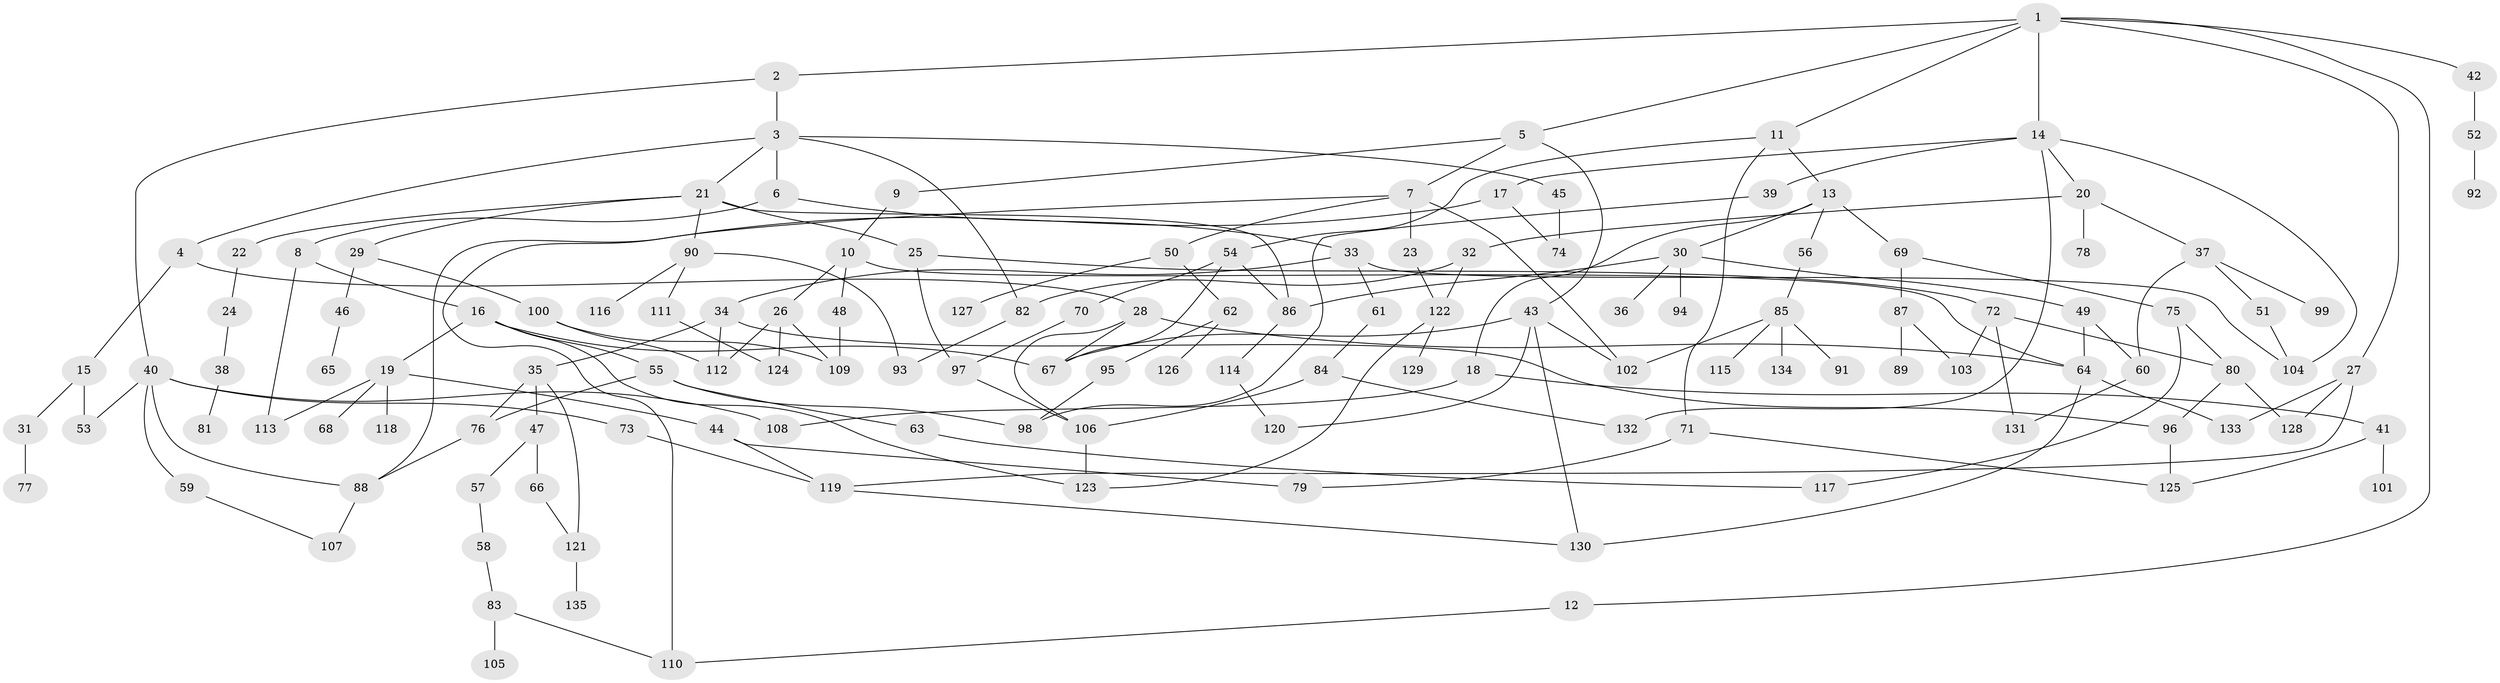// Generated by graph-tools (version 1.1) at 2025/13/03/09/25 04:13:37]
// undirected, 135 vertices, 188 edges
graph export_dot {
graph [start="1"]
  node [color=gray90,style=filled];
  1;
  2;
  3;
  4;
  5;
  6;
  7;
  8;
  9;
  10;
  11;
  12;
  13;
  14;
  15;
  16;
  17;
  18;
  19;
  20;
  21;
  22;
  23;
  24;
  25;
  26;
  27;
  28;
  29;
  30;
  31;
  32;
  33;
  34;
  35;
  36;
  37;
  38;
  39;
  40;
  41;
  42;
  43;
  44;
  45;
  46;
  47;
  48;
  49;
  50;
  51;
  52;
  53;
  54;
  55;
  56;
  57;
  58;
  59;
  60;
  61;
  62;
  63;
  64;
  65;
  66;
  67;
  68;
  69;
  70;
  71;
  72;
  73;
  74;
  75;
  76;
  77;
  78;
  79;
  80;
  81;
  82;
  83;
  84;
  85;
  86;
  87;
  88;
  89;
  90;
  91;
  92;
  93;
  94;
  95;
  96;
  97;
  98;
  99;
  100;
  101;
  102;
  103;
  104;
  105;
  106;
  107;
  108;
  109;
  110;
  111;
  112;
  113;
  114;
  115;
  116;
  117;
  118;
  119;
  120;
  121;
  122;
  123;
  124;
  125;
  126;
  127;
  128;
  129;
  130;
  131;
  132;
  133;
  134;
  135;
  1 -- 2;
  1 -- 5;
  1 -- 11;
  1 -- 12;
  1 -- 14;
  1 -- 27;
  1 -- 42;
  2 -- 3;
  2 -- 40;
  3 -- 4;
  3 -- 6;
  3 -- 21;
  3 -- 45;
  3 -- 82;
  4 -- 15;
  4 -- 28;
  5 -- 7;
  5 -- 9;
  5 -- 43;
  6 -- 8;
  6 -- 33;
  7 -- 23;
  7 -- 50;
  7 -- 102;
  7 -- 110;
  8 -- 16;
  8 -- 113;
  9 -- 10;
  10 -- 26;
  10 -- 48;
  10 -- 64;
  11 -- 13;
  11 -- 54;
  11 -- 71;
  12 -- 110;
  13 -- 18;
  13 -- 30;
  13 -- 56;
  13 -- 69;
  14 -- 17;
  14 -- 20;
  14 -- 39;
  14 -- 132;
  14 -- 104;
  15 -- 31;
  15 -- 53;
  16 -- 19;
  16 -- 55;
  16 -- 123;
  16 -- 67;
  17 -- 74;
  17 -- 88;
  18 -- 41;
  18 -- 108;
  19 -- 44;
  19 -- 68;
  19 -- 118;
  19 -- 113;
  20 -- 32;
  20 -- 37;
  20 -- 78;
  21 -- 22;
  21 -- 25;
  21 -- 29;
  21 -- 90;
  21 -- 86;
  22 -- 24;
  23 -- 122;
  24 -- 38;
  25 -- 72;
  25 -- 97;
  26 -- 109;
  26 -- 124;
  26 -- 112;
  27 -- 133;
  27 -- 119;
  27 -- 128;
  28 -- 67;
  28 -- 64;
  28 -- 106;
  29 -- 46;
  29 -- 100;
  30 -- 36;
  30 -- 49;
  30 -- 94;
  30 -- 86;
  31 -- 77;
  32 -- 82;
  32 -- 122;
  33 -- 34;
  33 -- 61;
  33 -- 104;
  34 -- 35;
  34 -- 96;
  34 -- 112;
  35 -- 47;
  35 -- 121;
  35 -- 76;
  37 -- 51;
  37 -- 99;
  37 -- 60;
  38 -- 81;
  39 -- 98;
  40 -- 53;
  40 -- 59;
  40 -- 73;
  40 -- 88;
  40 -- 108;
  41 -- 101;
  41 -- 125;
  42 -- 52;
  43 -- 130;
  43 -- 120;
  43 -- 67;
  43 -- 102;
  44 -- 119;
  44 -- 79;
  45 -- 74;
  46 -- 65;
  47 -- 57;
  47 -- 66;
  48 -- 109;
  49 -- 60;
  49 -- 64;
  50 -- 62;
  50 -- 127;
  51 -- 104;
  52 -- 92;
  54 -- 70;
  54 -- 86;
  54 -- 67;
  55 -- 63;
  55 -- 76;
  55 -- 98;
  56 -- 85;
  57 -- 58;
  58 -- 83;
  59 -- 107;
  60 -- 131;
  61 -- 84;
  62 -- 95;
  62 -- 126;
  63 -- 117;
  64 -- 133;
  64 -- 130;
  66 -- 121;
  69 -- 75;
  69 -- 87;
  70 -- 97;
  71 -- 79;
  71 -- 125;
  72 -- 103;
  72 -- 80;
  72 -- 131;
  73 -- 119;
  75 -- 80;
  75 -- 117;
  76 -- 88;
  80 -- 96;
  80 -- 128;
  82 -- 93;
  83 -- 105;
  83 -- 110;
  84 -- 106;
  84 -- 132;
  85 -- 91;
  85 -- 115;
  85 -- 134;
  85 -- 102;
  86 -- 114;
  87 -- 89;
  87 -- 103;
  88 -- 107;
  90 -- 93;
  90 -- 111;
  90 -- 116;
  95 -- 98;
  96 -- 125;
  97 -- 106;
  100 -- 112;
  100 -- 109;
  106 -- 123;
  111 -- 124;
  114 -- 120;
  119 -- 130;
  121 -- 135;
  122 -- 129;
  122 -- 123;
}
